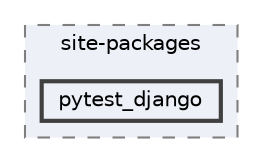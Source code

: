 digraph "C:/Users/LukeMabie/documents/Development/Password_Saver_Using_Django-master/venv/Lib/site-packages/pytest_django"
{
 // LATEX_PDF_SIZE
  bgcolor="transparent";
  edge [fontname=Helvetica,fontsize=10,labelfontname=Helvetica,labelfontsize=10];
  node [fontname=Helvetica,fontsize=10,shape=box,height=0.2,width=0.4];
  compound=true
  subgraph clusterdir_880bfa2d0d53b289c2c7691ccbc75f95 {
    graph [ bgcolor="#edf0f7", pencolor="grey50", label="site-packages", fontname=Helvetica,fontsize=10 style="filled,dashed", URL="dir_880bfa2d0d53b289c2c7691ccbc75f95.html",tooltip=""]
  dir_c97e5834bfad6423124307c4dd1f079f [label="pytest_django", fillcolor="#edf0f7", color="grey25", style="filled,bold", URL="dir_c97e5834bfad6423124307c4dd1f079f.html",tooltip=""];
  }
}

